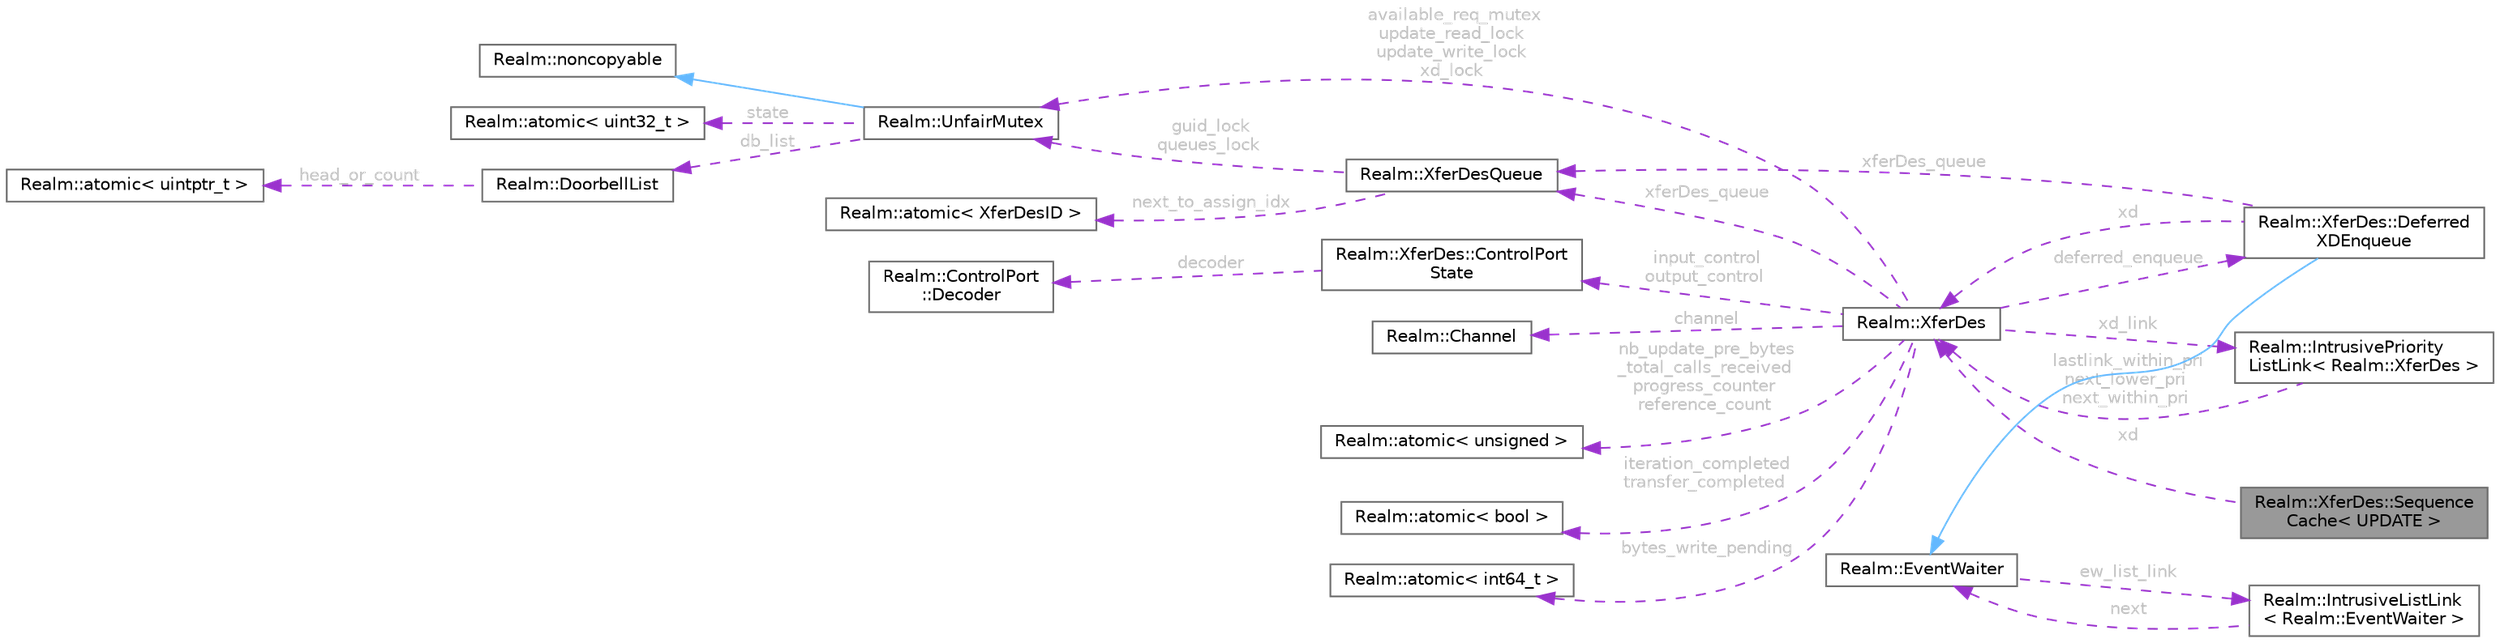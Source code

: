 digraph "Realm::XferDes::SequenceCache&lt; UPDATE &gt;"
{
 // LATEX_PDF_SIZE
  bgcolor="transparent";
  edge [fontname=Helvetica,fontsize=10,labelfontname=Helvetica,labelfontsize=10];
  node [fontname=Helvetica,fontsize=10,shape=box,height=0.2,width=0.4];
  rankdir="LR";
  Node1 [id="Node000001",label="Realm::XferDes::Sequence\lCache\< UPDATE \>",height=0.2,width=0.4,color="gray40", fillcolor="grey60", style="filled", fontcolor="black",tooltip=" "];
  Node2 -> Node1 [id="edge1_Node000001_Node000002",dir="back",color="darkorchid3",style="dashed",tooltip=" ",label=" xd",fontcolor="grey" ];
  Node2 [id="Node000002",label="Realm::XferDes",height=0.2,width=0.4,color="gray40", fillcolor="white", style="filled",URL="$classRealm_1_1XferDes.html",tooltip=" "];
  Node3 -> Node2 [id="edge2_Node000002_Node000003",dir="back",color="darkorchid3",style="dashed",tooltip=" ",label=" xferDes_queue",fontcolor="grey" ];
  Node3 [id="Node000003",label="Realm::XferDesQueue",height=0.2,width=0.4,color="gray40", fillcolor="white", style="filled",URL="$classRealm_1_1XferDesQueue.html",tooltip=" "];
  Node4 -> Node3 [id="edge3_Node000003_Node000004",dir="back",color="darkorchid3",style="dashed",tooltip=" ",label=" guid_lock\nqueues_lock",fontcolor="grey" ];
  Node4 [id="Node000004",label="Realm::UnfairMutex",height=0.2,width=0.4,color="gray40", fillcolor="white", style="filled",URL="$classRealm_1_1UnfairMutex.html",tooltip=" "];
  Node5 -> Node4 [id="edge4_Node000004_Node000005",dir="back",color="steelblue1",style="solid",tooltip=" "];
  Node5 [id="Node000005",label="Realm::noncopyable",height=0.2,width=0.4,color="gray40", fillcolor="white", style="filled",URL="$classRealm_1_1noncopyable.html",tooltip=" "];
  Node6 -> Node4 [id="edge5_Node000004_Node000006",dir="back",color="darkorchid3",style="dashed",tooltip=" ",label=" state",fontcolor="grey" ];
  Node6 [id="Node000006",label="Realm::atomic\< uint32_t \>",height=0.2,width=0.4,color="gray40", fillcolor="white", style="filled",URL="$classRealm_1_1atomic.html",tooltip=" "];
  Node7 -> Node4 [id="edge6_Node000004_Node000007",dir="back",color="darkorchid3",style="dashed",tooltip=" ",label=" db_list",fontcolor="grey" ];
  Node7 [id="Node000007",label="Realm::DoorbellList",height=0.2,width=0.4,color="gray40", fillcolor="white", style="filled",URL="$classRealm_1_1DoorbellList.html",tooltip=" "];
  Node8 -> Node7 [id="edge7_Node000007_Node000008",dir="back",color="darkorchid3",style="dashed",tooltip=" ",label=" head_or_count",fontcolor="grey" ];
  Node8 [id="Node000008",label="Realm::atomic\< uintptr_t \>",height=0.2,width=0.4,color="gray40", fillcolor="white", style="filled",URL="$classRealm_1_1atomic.html",tooltip=" "];
  Node9 -> Node3 [id="edge8_Node000003_Node000009",dir="back",color="darkorchid3",style="dashed",tooltip=" ",label=" next_to_assign_idx",fontcolor="grey" ];
  Node9 [id="Node000009",label="Realm::atomic\< XferDesID \>",height=0.2,width=0.4,color="gray40", fillcolor="white", style="filled",URL="$classRealm_1_1atomic.html",tooltip=" "];
  Node10 -> Node2 [id="edge9_Node000002_Node000010",dir="back",color="darkorchid3",style="dashed",tooltip=" ",label=" iteration_completed\ntransfer_completed",fontcolor="grey" ];
  Node10 [id="Node000010",label="Realm::atomic\< bool \>",height=0.2,width=0.4,color="gray40", fillcolor="white", style="filled",URL="$classRealm_1_1atomic.html",tooltip=" "];
  Node11 -> Node2 [id="edge10_Node000002_Node000011",dir="back",color="darkorchid3",style="dashed",tooltip=" ",label=" bytes_write_pending",fontcolor="grey" ];
  Node11 [id="Node000011",label="Realm::atomic\< int64_t \>",height=0.2,width=0.4,color="gray40", fillcolor="white", style="filled",URL="$classRealm_1_1atomic.html",tooltip=" "];
  Node12 -> Node2 [id="edge11_Node000002_Node000012",dir="back",color="darkorchid3",style="dashed",tooltip=" ",label=" input_control\noutput_control",fontcolor="grey" ];
  Node12 [id="Node000012",label="Realm::XferDes::ControlPort\lState",height=0.2,width=0.4,color="gray40", fillcolor="white", style="filled",URL="$structRealm_1_1XferDes_1_1ControlPortState.html",tooltip=" "];
  Node13 -> Node12 [id="edge12_Node000012_Node000013",dir="back",color="darkorchid3",style="dashed",tooltip=" ",label=" decoder",fontcolor="grey" ];
  Node13 [id="Node000013",label="Realm::ControlPort\l::Decoder",height=0.2,width=0.4,color="gray40", fillcolor="white", style="filled",URL="$classRealm_1_1ControlPort_1_1Decoder.html",tooltip=" "];
  Node14 -> Node2 [id="edge13_Node000002_Node000014",dir="back",color="darkorchid3",style="dashed",tooltip=" ",label=" channel",fontcolor="grey" ];
  Node14 [id="Node000014",label="Realm::Channel",height=0.2,width=0.4,color="gray40", fillcolor="white", style="filled",URL="$classRealm_1_1Channel.html",tooltip=" "];
  Node4 -> Node2 [id="edge14_Node000002_Node000004",dir="back",color="darkorchid3",style="dashed",tooltip=" ",label=" available_req_mutex\nupdate_read_lock\nupdate_write_lock\nxd_lock",fontcolor="grey" ];
  Node15 -> Node2 [id="edge15_Node000002_Node000015",dir="back",color="darkorchid3",style="dashed",tooltip=" ",label=" nb_update_pre_bytes\l_total_calls_received\nprogress_counter\nreference_count",fontcolor="grey" ];
  Node15 [id="Node000015",label="Realm::atomic\< unsigned \>",height=0.2,width=0.4,color="gray40", fillcolor="white", style="filled",URL="$classRealm_1_1atomic.html",tooltip=" "];
  Node16 -> Node2 [id="edge16_Node000002_Node000016",dir="back",color="darkorchid3",style="dashed",tooltip=" ",label=" xd_link",fontcolor="grey" ];
  Node16 [id="Node000016",label="Realm::IntrusivePriority\lListLink\< Realm::XferDes \>",height=0.2,width=0.4,color="gray40", fillcolor="white", style="filled",URL="$structRealm_1_1IntrusivePriorityListLink.html",tooltip=" "];
  Node2 -> Node16 [id="edge17_Node000016_Node000002",dir="back",color="darkorchid3",style="dashed",tooltip=" ",label=" lastlink_within_pri\nnext_lower_pri\nnext_within_pri",fontcolor="grey" ];
  Node17 -> Node2 [id="edge18_Node000002_Node000017",dir="back",color="darkorchid3",style="dashed",tooltip=" ",label=" deferred_enqueue",fontcolor="grey" ];
  Node17 [id="Node000017",label="Realm::XferDes::Deferred\lXDEnqueue",height=0.2,width=0.4,color="gray40", fillcolor="white", style="filled",URL="$classRealm_1_1XferDes_1_1DeferredXDEnqueue.html",tooltip=" "];
  Node18 -> Node17 [id="edge19_Node000017_Node000018",dir="back",color="steelblue1",style="solid",tooltip=" "];
  Node18 [id="Node000018",label="Realm::EventWaiter",height=0.2,width=0.4,color="gray40", fillcolor="white", style="filled",URL="$classRealm_1_1EventWaiter.html",tooltip=" "];
  Node19 -> Node18 [id="edge20_Node000018_Node000019",dir="back",color="darkorchid3",style="dashed",tooltip=" ",label=" ew_list_link",fontcolor="grey" ];
  Node19 [id="Node000019",label="Realm::IntrusiveListLink\l\< Realm::EventWaiter \>",height=0.2,width=0.4,color="gray40", fillcolor="white", style="filled",URL="$structRealm_1_1IntrusiveListLink.html",tooltip=" "];
  Node18 -> Node19 [id="edge21_Node000019_Node000018",dir="back",color="darkorchid3",style="dashed",tooltip=" ",label=" next",fontcolor="grey" ];
  Node3 -> Node17 [id="edge22_Node000017_Node000003",dir="back",color="darkorchid3",style="dashed",tooltip=" ",label=" xferDes_queue",fontcolor="grey" ];
  Node2 -> Node17 [id="edge23_Node000017_Node000002",dir="back",color="darkorchid3",style="dashed",tooltip=" ",label=" xd",fontcolor="grey" ];
}
